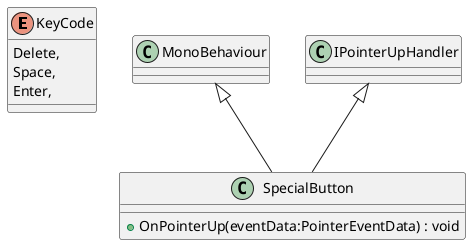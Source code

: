 @startuml
enum KeyCode {
    Delete,
    Space,
    Enter,
}
class SpecialButton {
    + OnPointerUp(eventData:PointerEventData) : void
}
MonoBehaviour <|-- SpecialButton
IPointerUpHandler <|-- SpecialButton
@enduml
